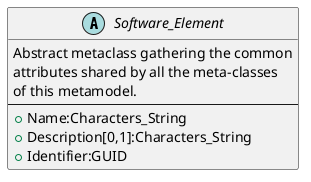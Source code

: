 @startuml

abstract class Software_Element
{
  Abstract metaclass gathering the common
  attributes shared by all the meta-classes
  of this metamodel.
  --
  + Name:Characters_String
  + Description[0,1]:Characters_String
  + Identifier:GUID
}

@enduml
